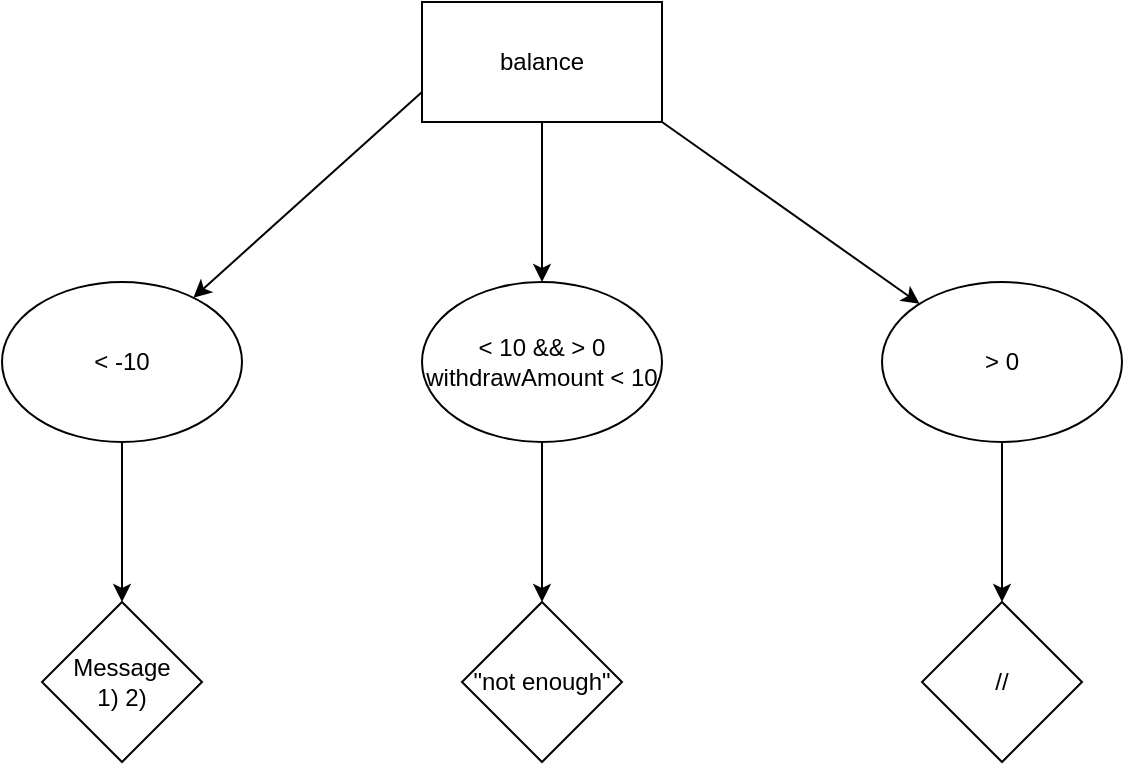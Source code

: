 <mxfile>
    <diagram id="V7KJkSZj4trec90DUP8x" name="Page-1">
        <mxGraphModel dx="651" dy="717" grid="1" gridSize="10" guides="1" tooltips="1" connect="1" arrows="1" fold="1" page="1" pageScale="1" pageWidth="850" pageHeight="1100" math="0" shadow="0">
            <root>
                <mxCell id="0"/>
                <mxCell id="1" parent="0"/>
                <mxCell id="4" style="edgeStyle=none;html=1;exitX=0;exitY=0.75;exitDx=0;exitDy=0;" edge="1" parent="1" source="2" target="3">
                    <mxGeometry relative="1" as="geometry"/>
                </mxCell>
                <mxCell id="6" style="edgeStyle=none;html=1;exitX=0.5;exitY=1;exitDx=0;exitDy=0;entryX=0.5;entryY=0;entryDx=0;entryDy=0;" edge="1" parent="1" source="2" target="5">
                    <mxGeometry relative="1" as="geometry"/>
                </mxCell>
                <mxCell id="8" style="edgeStyle=none;html=1;exitX=1;exitY=1;exitDx=0;exitDy=0;" edge="1" parent="1" source="2" target="7">
                    <mxGeometry relative="1" as="geometry"/>
                </mxCell>
                <mxCell id="2" value="balance" style="rounded=0;whiteSpace=wrap;html=1;" vertex="1" parent="1">
                    <mxGeometry x="410" y="120" width="120" height="60" as="geometry"/>
                </mxCell>
                <mxCell id="10" value="" style="edgeStyle=none;html=1;" edge="1" parent="1" source="3" target="9">
                    <mxGeometry relative="1" as="geometry"/>
                </mxCell>
                <mxCell id="3" value="&amp;lt; -10" style="ellipse;whiteSpace=wrap;html=1;" vertex="1" parent="1">
                    <mxGeometry x="200" y="260" width="120" height="80" as="geometry"/>
                </mxCell>
                <mxCell id="13" value="" style="edgeStyle=none;html=1;" edge="1" parent="1" source="5" target="12">
                    <mxGeometry relative="1" as="geometry"/>
                </mxCell>
                <mxCell id="5" value="&amp;lt; 10 &amp;amp;&amp;amp; &amp;gt; 0&lt;br&gt;withdrawAmount &amp;lt; 10" style="ellipse;whiteSpace=wrap;html=1;" vertex="1" parent="1">
                    <mxGeometry x="410" y="260" width="120" height="80" as="geometry"/>
                </mxCell>
                <mxCell id="15" value="" style="edgeStyle=none;html=1;" edge="1" parent="1" source="7" target="14">
                    <mxGeometry relative="1" as="geometry"/>
                </mxCell>
                <mxCell id="7" value="&amp;gt; 0&lt;br&gt;" style="ellipse;whiteSpace=wrap;html=1;" vertex="1" parent="1">
                    <mxGeometry x="640" y="260" width="120" height="80" as="geometry"/>
                </mxCell>
                <mxCell id="9" value="Message&lt;br&gt;1) 2)" style="rhombus;whiteSpace=wrap;html=1;" vertex="1" parent="1">
                    <mxGeometry x="220" y="420" width="80" height="80" as="geometry"/>
                </mxCell>
                <mxCell id="12" value="&quot;not enough&quot;" style="rhombus;whiteSpace=wrap;html=1;" vertex="1" parent="1">
                    <mxGeometry x="430" y="420" width="80" height="80" as="geometry"/>
                </mxCell>
                <mxCell id="14" value="//" style="rhombus;whiteSpace=wrap;html=1;" vertex="1" parent="1">
                    <mxGeometry x="660" y="420" width="80" height="80" as="geometry"/>
                </mxCell>
            </root>
        </mxGraphModel>
    </diagram>
</mxfile>